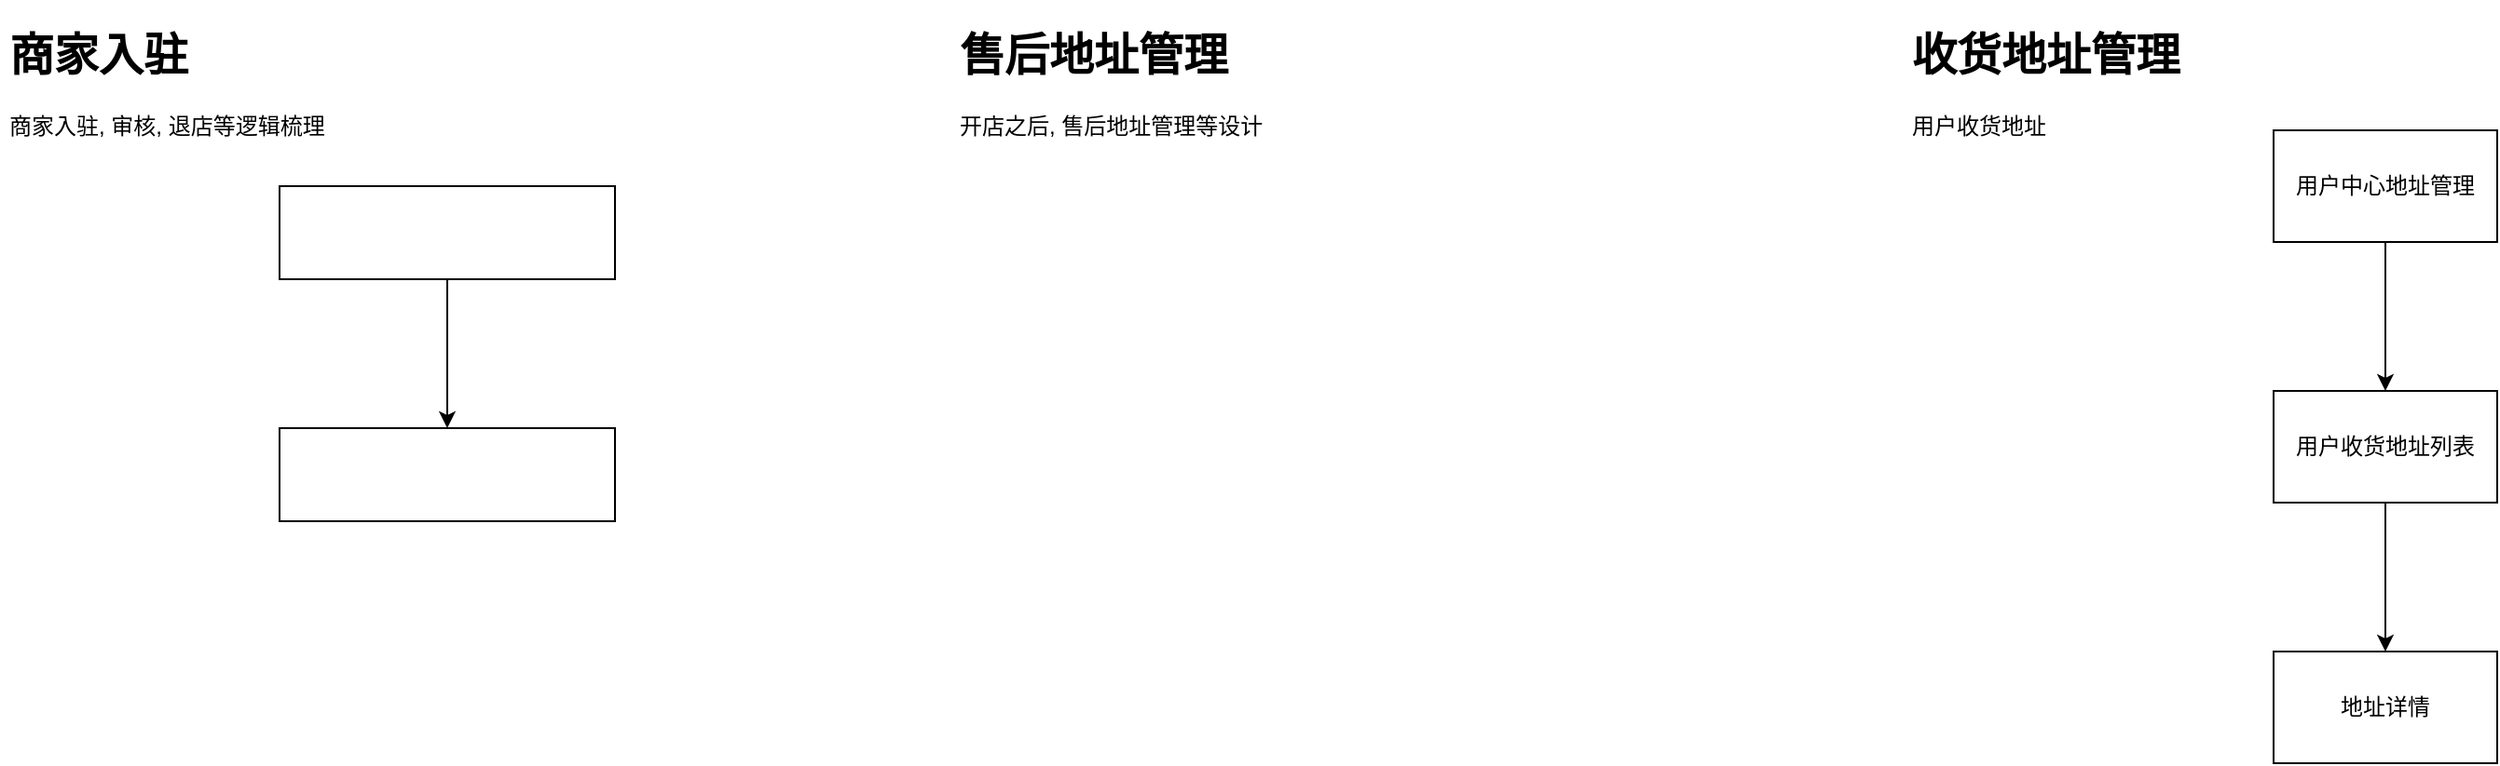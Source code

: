 <mxfile version="14.6.11" type="github">
  <diagram id="xL5Nmr-esy2804ZCpAjE" name="第 1 页">
    <mxGraphModel dx="946" dy="590" grid="1" gridSize="10" guides="1" tooltips="1" connect="1" arrows="1" fold="1" page="1" pageScale="1" pageWidth="827" pageHeight="1169" math="0" shadow="0">
      <root>
        <mxCell id="0" />
        <mxCell id="1" parent="0" />
        <mxCell id="Aki6pbfYvo70P3W0XVMl-8" value="" style="edgeStyle=orthogonalEdgeStyle;rounded=0;orthogonalLoop=1;jettySize=auto;html=1;" edge="1" parent="1" source="Aki6pbfYvo70P3W0XVMl-2" target="Aki6pbfYvo70P3W0XVMl-7">
          <mxGeometry relative="1" as="geometry" />
        </mxCell>
        <mxCell id="Aki6pbfYvo70P3W0XVMl-2" value="" style="rounded=0;whiteSpace=wrap;html=1;" vertex="1" parent="1">
          <mxGeometry x="180" y="120" width="180" height="50" as="geometry" />
        </mxCell>
        <mxCell id="Aki6pbfYvo70P3W0XVMl-3" value="&lt;h1&gt;商家入驻&lt;/h1&gt;&lt;div&gt;商家入驻, 审核, 退店等逻辑梳理&lt;/div&gt;" style="text;html=1;strokeColor=none;fillColor=none;spacing=5;spacingTop=-20;whiteSpace=wrap;overflow=hidden;rounded=0;" vertex="1" parent="1">
          <mxGeometry x="30" y="30" width="190" height="120" as="geometry" />
        </mxCell>
        <mxCell id="Aki6pbfYvo70P3W0XVMl-4" value="&lt;h1&gt;售后地址管理&lt;/h1&gt;&lt;div&gt;开店之后, 售后地址管理等设计&lt;/div&gt;" style="text;html=1;strokeColor=none;fillColor=none;spacing=5;spacingTop=-20;whiteSpace=wrap;overflow=hidden;rounded=0;" vertex="1" parent="1">
          <mxGeometry x="540" y="30" width="190" height="120" as="geometry" />
        </mxCell>
        <mxCell id="Aki6pbfYvo70P3W0XVMl-5" value="&lt;h1&gt;收货地址管理&lt;/h1&gt;&lt;div&gt;用户收货地址&lt;/div&gt;" style="text;html=1;strokeColor=none;fillColor=none;spacing=5;spacingTop=-20;whiteSpace=wrap;overflow=hidden;rounded=0;" vertex="1" parent="1">
          <mxGeometry x="1051" y="30" width="190" height="120" as="geometry" />
        </mxCell>
        <mxCell id="Aki6pbfYvo70P3W0XVMl-13" value="" style="edgeStyle=orthogonalEdgeStyle;rounded=0;orthogonalLoop=1;jettySize=auto;html=1;" edge="1" parent="1" source="Aki6pbfYvo70P3W0XVMl-6" target="Aki6pbfYvo70P3W0XVMl-12">
          <mxGeometry relative="1" as="geometry" />
        </mxCell>
        <mxCell id="Aki6pbfYvo70P3W0XVMl-6" value="用户中心地址管理" style="rounded=0;whiteSpace=wrap;html=1;" vertex="1" parent="1">
          <mxGeometry x="1250" y="90" width="120" height="60" as="geometry" />
        </mxCell>
        <mxCell id="Aki6pbfYvo70P3W0XVMl-7" value="" style="rounded=0;whiteSpace=wrap;html=1;" vertex="1" parent="1">
          <mxGeometry x="180" y="250" width="180" height="50" as="geometry" />
        </mxCell>
        <mxCell id="Aki6pbfYvo70P3W0XVMl-15" value="" style="edgeStyle=orthogonalEdgeStyle;rounded=0;orthogonalLoop=1;jettySize=auto;html=1;" edge="1" parent="1" source="Aki6pbfYvo70P3W0XVMl-12" target="Aki6pbfYvo70P3W0XVMl-14">
          <mxGeometry relative="1" as="geometry" />
        </mxCell>
        <mxCell id="Aki6pbfYvo70P3W0XVMl-12" value="用户收货地址列表" style="whiteSpace=wrap;html=1;rounded=0;" vertex="1" parent="1">
          <mxGeometry x="1250" y="230" width="120" height="60" as="geometry" />
        </mxCell>
        <mxCell id="Aki6pbfYvo70P3W0XVMl-14" value="地址详情" style="whiteSpace=wrap;html=1;rounded=0;direction=west;" vertex="1" parent="1">
          <mxGeometry x="1250" y="370" width="120" height="60" as="geometry" />
        </mxCell>
      </root>
    </mxGraphModel>
  </diagram>
</mxfile>

